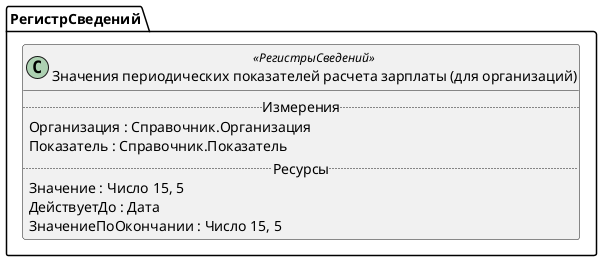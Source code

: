 ﻿@startuml ЗначенияПериодическихПоказателейРасчетаЗарплатыОрганизаций
'!include templates.wsd
'..\include templates.wsd
class РегистрСведений.ЗначенияПериодическихПоказателейРасчетаЗарплатыОрганизаций as "Значения периодических показателей расчета зарплаты (для организаций)" <<РегистрыСведений>>
{
..Измерения..
Организация : Справочник.Организация
Показатель : Справочник.Показатель
..Ресурсы..
Значение : Число 15, 5
ДействуетДо : Дата
ЗначениеПоОкончании : Число 15, 5
}
@enduml
